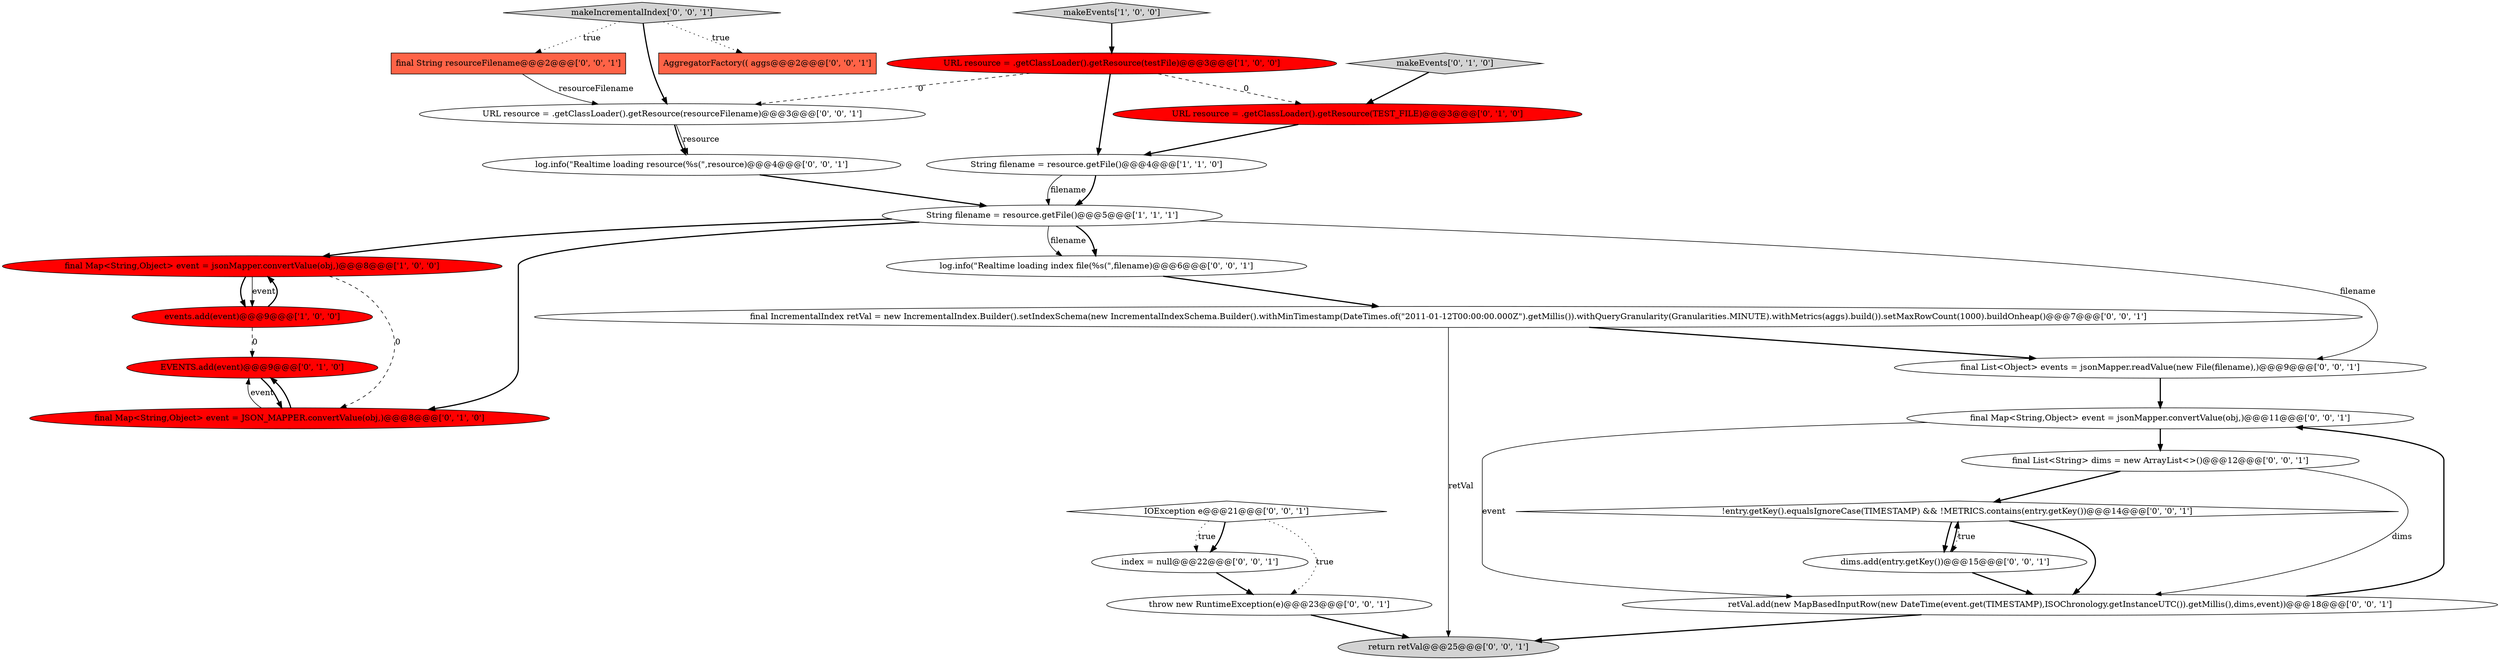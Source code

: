 digraph {
5 [style = filled, label = "final Map<String,Object> event = jsonMapper.convertValue(obj,)@@@8@@@['1', '0', '0']", fillcolor = red, shape = ellipse image = "AAA1AAABBB1BBB"];
13 [style = filled, label = "final List<String> dims = new ArrayList<>()@@@12@@@['0', '0', '1']", fillcolor = white, shape = ellipse image = "AAA0AAABBB3BBB"];
23 [style = filled, label = "final Map<String,Object> event = jsonMapper.convertValue(obj,)@@@11@@@['0', '0', '1']", fillcolor = white, shape = ellipse image = "AAA0AAABBB3BBB"];
7 [style = filled, label = "URL resource = .getClassLoader().getResource(TEST_FILE)@@@3@@@['0', '1', '0']", fillcolor = red, shape = ellipse image = "AAA1AAABBB2BBB"];
0 [style = filled, label = "URL resource = .getClassLoader().getResource(testFile)@@@3@@@['1', '0', '0']", fillcolor = red, shape = ellipse image = "AAA1AAABBB1BBB"];
15 [style = filled, label = "!entry.getKey().equalsIgnoreCase(TIMESTAMP) && !METRICS.contains(entry.getKey())@@@14@@@['0', '0', '1']", fillcolor = white, shape = diamond image = "AAA0AAABBB3BBB"];
10 [style = filled, label = "final IncrementalIndex retVal = new IncrementalIndex.Builder().setIndexSchema(new IncrementalIndexSchema.Builder().withMinTimestamp(DateTimes.of(\"2011-01-12T00:00:00.000Z\").getMillis()).withQueryGranularity(Granularities.MINUTE).withMetrics(aggs).build()).setMaxRowCount(1000).buildOnheap()@@@7@@@['0', '0', '1']", fillcolor = white, shape = ellipse image = "AAA0AAABBB3BBB"];
1 [style = filled, label = "String filename = resource.getFile()@@@4@@@['1', '1', '0']", fillcolor = white, shape = ellipse image = "AAA0AAABBB1BBB"];
9 [style = filled, label = "EVENTS.add(event)@@@9@@@['0', '1', '0']", fillcolor = red, shape = ellipse image = "AAA1AAABBB2BBB"];
17 [style = filled, label = "log.info(\"Realtime loading index file(%s(\",filename)@@@6@@@['0', '0', '1']", fillcolor = white, shape = ellipse image = "AAA0AAABBB3BBB"];
3 [style = filled, label = "events.add(event)@@@9@@@['1', '0', '0']", fillcolor = red, shape = ellipse image = "AAA1AAABBB1BBB"];
14 [style = filled, label = "final List<Object> events = jsonMapper.readValue(new File(filename),)@@@9@@@['0', '0', '1']", fillcolor = white, shape = ellipse image = "AAA0AAABBB3BBB"];
12 [style = filled, label = "AggregatorFactory(( aggs@@@2@@@['0', '0', '1']", fillcolor = tomato, shape = box image = "AAA0AAABBB3BBB"];
16 [style = filled, label = "log.info(\"Realtime loading resource(%s(\",resource)@@@4@@@['0', '0', '1']", fillcolor = white, shape = ellipse image = "AAA0AAABBB3BBB"];
22 [style = filled, label = "return retVal@@@25@@@['0', '0', '1']", fillcolor = lightgray, shape = ellipse image = "AAA0AAABBB3BBB"];
24 [style = filled, label = "IOException e@@@21@@@['0', '0', '1']", fillcolor = white, shape = diamond image = "AAA0AAABBB3BBB"];
6 [style = filled, label = "final Map<String,Object> event = JSON_MAPPER.convertValue(obj,)@@@8@@@['0', '1', '0']", fillcolor = red, shape = ellipse image = "AAA1AAABBB2BBB"];
20 [style = filled, label = "index = null@@@22@@@['0', '0', '1']", fillcolor = white, shape = ellipse image = "AAA0AAABBB3BBB"];
25 [style = filled, label = "final String resourceFilename@@@2@@@['0', '0', '1']", fillcolor = tomato, shape = box image = "AAA0AAABBB3BBB"];
26 [style = filled, label = "URL resource = .getClassLoader().getResource(resourceFilename)@@@3@@@['0', '0', '1']", fillcolor = white, shape = ellipse image = "AAA0AAABBB3BBB"];
11 [style = filled, label = "retVal.add(new MapBasedInputRow(new DateTime(event.get(TIMESTAMP),ISOChronology.getInstanceUTC()).getMillis(),dims,event))@@@18@@@['0', '0', '1']", fillcolor = white, shape = ellipse image = "AAA0AAABBB3BBB"];
21 [style = filled, label = "makeIncrementalIndex['0', '0', '1']", fillcolor = lightgray, shape = diamond image = "AAA0AAABBB3BBB"];
4 [style = filled, label = "String filename = resource.getFile()@@@5@@@['1', '1', '1']", fillcolor = white, shape = ellipse image = "AAA0AAABBB1BBB"];
19 [style = filled, label = "throw new RuntimeException(e)@@@23@@@['0', '0', '1']", fillcolor = white, shape = ellipse image = "AAA0AAABBB3BBB"];
8 [style = filled, label = "makeEvents['0', '1', '0']", fillcolor = lightgray, shape = diamond image = "AAA0AAABBB2BBB"];
18 [style = filled, label = "dims.add(entry.getKey())@@@15@@@['0', '0', '1']", fillcolor = white, shape = ellipse image = "AAA0AAABBB3BBB"];
2 [style = filled, label = "makeEvents['1', '0', '0']", fillcolor = lightgray, shape = diamond image = "AAA0AAABBB1BBB"];
5->3 [style = bold, label=""];
17->10 [style = bold, label=""];
21->12 [style = dotted, label="true"];
1->4 [style = bold, label=""];
23->11 [style = solid, label="event"];
7->1 [style = bold, label=""];
4->17 [style = bold, label=""];
10->14 [style = bold, label=""];
4->6 [style = bold, label=""];
18->11 [style = bold, label=""];
15->18 [style = dotted, label="true"];
18->15 [style = bold, label=""];
0->26 [style = dashed, label="0"];
1->4 [style = solid, label="filename"];
15->18 [style = bold, label=""];
8->7 [style = bold, label=""];
9->6 [style = bold, label=""];
5->3 [style = solid, label="event"];
24->20 [style = bold, label=""];
21->25 [style = dotted, label="true"];
26->16 [style = bold, label=""];
21->26 [style = bold, label=""];
3->5 [style = bold, label=""];
2->0 [style = bold, label=""];
6->9 [style = solid, label="event"];
15->11 [style = bold, label=""];
14->23 [style = bold, label=""];
5->6 [style = dashed, label="0"];
3->9 [style = dashed, label="0"];
23->13 [style = bold, label=""];
10->22 [style = solid, label="retVal"];
0->1 [style = bold, label=""];
24->20 [style = dotted, label="true"];
25->26 [style = solid, label="resourceFilename"];
11->22 [style = bold, label=""];
26->16 [style = solid, label="resource"];
4->17 [style = solid, label="filename"];
4->14 [style = solid, label="filename"];
13->11 [style = solid, label="dims"];
24->19 [style = dotted, label="true"];
13->15 [style = bold, label=""];
6->9 [style = bold, label=""];
16->4 [style = bold, label=""];
20->19 [style = bold, label=""];
0->7 [style = dashed, label="0"];
11->23 [style = bold, label=""];
4->5 [style = bold, label=""];
19->22 [style = bold, label=""];
}
